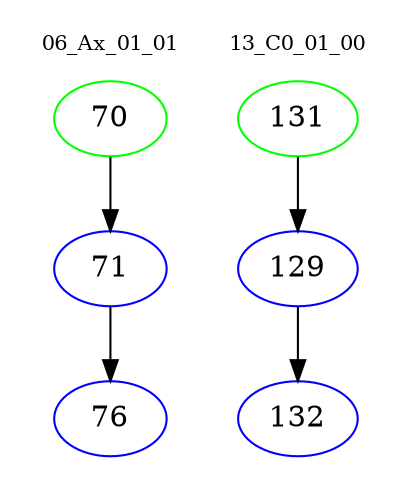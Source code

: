 digraph{
subgraph cluster_0 {
color = white
label = "06_Ax_01_01";
fontsize=10;
T0_70 [label="70", color="green"]
T0_70 -> T0_71 [color="black"]
T0_71 [label="71", color="blue"]
T0_71 -> T0_76 [color="black"]
T0_76 [label="76", color="blue"]
}
subgraph cluster_1 {
color = white
label = "13_C0_01_00";
fontsize=10;
T1_131 [label="131", color="green"]
T1_131 -> T1_129 [color="black"]
T1_129 [label="129", color="blue"]
T1_129 -> T1_132 [color="black"]
T1_132 [label="132", color="blue"]
}
}
